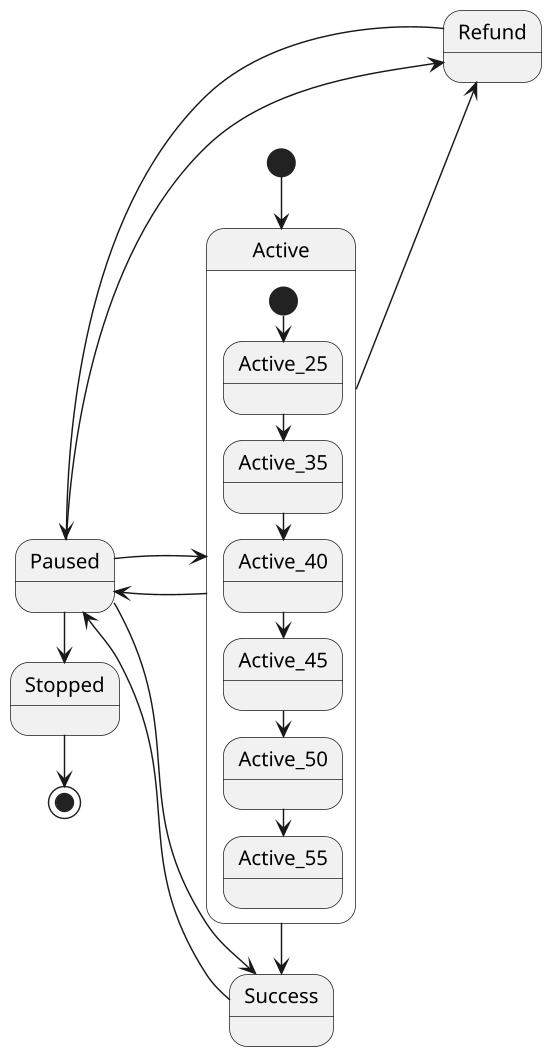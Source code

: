 @startuml
scale 550 width

left to right direction

[*] -> Active

state Active {
    [*] -> Active_25
    Active_25 -> Active_35
    Active_35 -> Active_40
    Active_40 -> Active_45
    Active_45 -> Active_50
    Active_50 -> Active_55
}

Active -up-> Paused
Paused -down-> Active
Active -down-> Refund

Active -> Success
Success -up-> Paused
Paused -down-> Success

Refund -> Paused
Paused -> Refund

Paused -> Stopped

Stopped -> [*]

@enduml